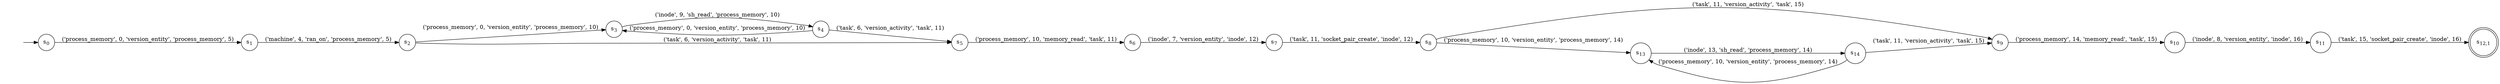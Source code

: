 digraph DFA {
    rankdir = LR;
    I [style = invis];
    I -> S0;
    S0 [label = <s<sub>0</sub>>, shape = circle];
    S1 [label = <s<sub>1</sub>>, shape = circle];
    S2 [label = <s<sub>2</sub>>, shape = circle];
    S3 [label = <s<sub>3</sub>>, shape = circle];
    S4 [label = <s<sub>4</sub>>, shape = circle];
    S4 -> S3 [label = "('process_memory', 0, 'version_entity', 'process_memory', 10)"];
    S5 [label = <s<sub>5</sub>>, shape = circle];
    S6 [label = <s<sub>6</sub>>, shape = circle];
    S7 [label = <s<sub>7</sub>>, shape = circle];
    S8 [label = <s<sub>8</sub>>, shape = circle];
    S9 [label = <s<sub>9</sub>>, shape = circle];
    S10 [label = <s<sub>10</sub>>, shape = circle];
    S11 [label = <s<sub>11</sub>>, shape = circle];
    S12 [label = <s<sub>12,1</sub>>, shape = circle, peripheries = 2];
    S11 -> S12 [label = "('task', 15, 'socket_pair_create', 'inode', 16)"];
    S10 -> S11 [label = "('inode', 8, 'version_entity', 'inode', 16)"];
    S9 -> S10 [label = "('process_memory', 14, 'memory_read', 'task', 15)"];
    S8 -> S9 [label = "('task', 11, 'version_activity', 'task', 15)"];
    S13 [label = <s<sub>13</sub>>, shape = circle];
    S14 [label = <s<sub>14</sub>>, shape = circle];
    S14 -> S9 [label = "('task', 11, 'version_activity', 'task', 15)"];
    S14 -> S13 [label = "('process_memory', 10, 'version_entity', 'process_memory', 14)"];
    S13 -> S14 [label = "('inode', 13, 'sh_read', 'process_memory', 14)"];
    S8 -> S13 [label = "('process_memory', 10, 'version_entity', 'process_memory', 14)"];
    S7 -> S8 [label = "('task', 11, 'socket_pair_create', 'inode', 12)"];
    S6 -> S7 [label = "('inode', 7, 'version_entity', 'inode', 12)"];
    S5 -> S6 [label = "('process_memory', 10, 'memory_read', 'task', 11)"];
    S4 -> S5 [label = "('task', 6, 'version_activity', 'task', 11)"];
    S3 -> S4 [label = "('inode', 9, 'sh_read', 'process_memory', 10)"];
    S2 -> S3 [label = "('process_memory', 0, 'version_entity', 'process_memory', 10)"];
    S2 -> S5 [label = "('task', 6, 'version_activity', 'task', 11)"];
    S1 -> S2 [label = "('machine', 4, 'ran_on', 'process_memory', 5)"];
    S0 -> S1 [label = "('process_memory', 0, 'version_entity', 'process_memory', 5)"];
}
